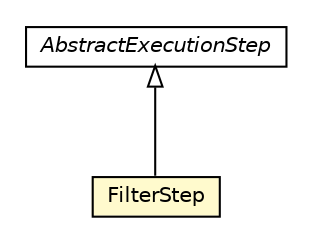 #!/usr/local/bin/dot
#
# Class diagram 
# Generated by UMLGraph version R5_6-24-gf6e263 (http://www.umlgraph.org/)
#

digraph G {
	edge [fontname="Helvetica",fontsize=10,labelfontname="Helvetica",labelfontsize=10];
	node [fontname="Helvetica",fontsize=10,shape=plaintext];
	nodesep=0.25;
	ranksep=0.5;
	// com.orientechnologies.orient.core.sql.executor.AbstractExecutionStep
	c1005145 [label=<<table title="com.orientechnologies.orient.core.sql.executor.AbstractExecutionStep" border="0" cellborder="1" cellspacing="0" cellpadding="2" port="p" href="./AbstractExecutionStep.html">
		<tr><td><table border="0" cellspacing="0" cellpadding="1">
<tr><td align="center" balign="center"><font face="Helvetica-Oblique"> AbstractExecutionStep </font></td></tr>
		</table></td></tr>
		</table>>, URL="./AbstractExecutionStep.html", fontname="Helvetica", fontcolor="black", fontsize=10.0];
	// com.orientechnologies.orient.core.sql.executor.FilterStep
	c1005217 [label=<<table title="com.orientechnologies.orient.core.sql.executor.FilterStep" border="0" cellborder="1" cellspacing="0" cellpadding="2" port="p" bgcolor="lemonChiffon" href="./FilterStep.html">
		<tr><td><table border="0" cellspacing="0" cellpadding="1">
<tr><td align="center" balign="center"> FilterStep </td></tr>
		</table></td></tr>
		</table>>, URL="./FilterStep.html", fontname="Helvetica", fontcolor="black", fontsize=10.0];
	//com.orientechnologies.orient.core.sql.executor.FilterStep extends com.orientechnologies.orient.core.sql.executor.AbstractExecutionStep
	c1005145:p -> c1005217:p [dir=back,arrowtail=empty];
}

